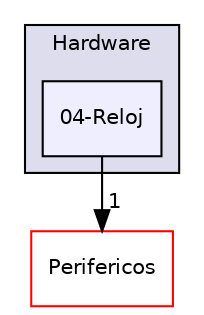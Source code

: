 digraph "E:/Agustin/Escritorio/MCUexpresso/KitLPC845-C++/src/Drivers/Hardware/04-Reloj" {
  compound=true
  node [ fontsize="10", fontname="Helvetica"];
  edge [ labelfontsize="10", labelfontname="Helvetica"];
  subgraph clusterdir_20b8c9b61d64145e8c95b1ca5e812349 {
    graph [ bgcolor="#ddddee", pencolor="black", label="Hardware" fontname="Helvetica", fontsize="10", URL="dir_20b8c9b61d64145e8c95b1ca5e812349.html"]
  dir_b76d6069f2e32288c356e567b62110ee [shape=box, label="04-Reloj", style="filled", fillcolor="#eeeeff", pencolor="black", URL="dir_b76d6069f2e32288c356e567b62110ee.html"];
  }
  dir_fddceb55b13f36ba841fc9095bbfed65 [shape=box label="Perifericos" fillcolor="white" style="filled" color="red" URL="dir_fddceb55b13f36ba841fc9095bbfed65.html"];
  dir_b76d6069f2e32288c356e567b62110ee->dir_fddceb55b13f36ba841fc9095bbfed65 [headlabel="1", labeldistance=1.5 headhref="dir_000011_000016.html"];
}

